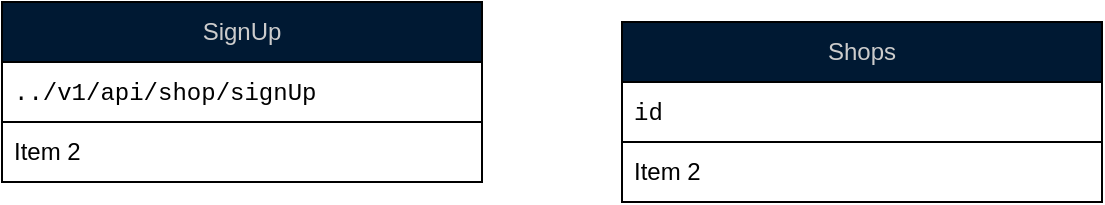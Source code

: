 <mxfile>
    <diagram id="CwanpCDFQP1gqnkH9dcI" name="api">
        <mxGraphModel dx="1061" dy="581" grid="1" gridSize="10" guides="1" tooltips="1" connect="1" arrows="1" fold="1" page="1" pageScale="1" pageWidth="827" pageHeight="1169" math="0" shadow="0">
            <root>
                <mxCell id="0"/>
                <mxCell id="1" parent="0"/>
                <mxCell id="z8sejmV_lhDYQhpb_1CH-3" value="SignUp" style="swimlane;fontStyle=0;childLayout=stackLayout;horizontal=1;startSize=30;horizontalStack=0;resizeParent=1;resizeParentMax=0;resizeLast=0;collapsible=1;marginBottom=0;whiteSpace=wrap;html=1;labelBackgroundColor=none;fontColor=#CCCCCC;swimlaneFillColor=none;gradientColor=none;fillColor=#001933;" vertex="1" parent="1">
                    <mxGeometry x="30" y="40" width="240" height="90" as="geometry"/>
                </mxCell>
                <mxCell id="z8sejmV_lhDYQhpb_1CH-4" value="&lt;span style=&quot;font-family: Menlo, Monaco, &amp;quot;Courier New&amp;quot;, monospace;&quot;&gt;../v1/api/shop/signUp&lt;/span&gt;" style="text;strokeColor=default;fillColor=default;align=left;verticalAlign=middle;spacingLeft=4;spacingRight=4;overflow=hidden;points=[[0,0.5],[1,0.5]];portConstraint=eastwest;rotatable=0;whiteSpace=wrap;html=1;labelBackgroundColor=none;fontColor=default;labelBorderColor=none;" vertex="1" parent="z8sejmV_lhDYQhpb_1CH-3">
                    <mxGeometry y="30" width="240" height="30" as="geometry"/>
                </mxCell>
                <mxCell id="z8sejmV_lhDYQhpb_1CH-5" value="Item 2" style="text;strokeColor=default;fillColor=default;align=left;verticalAlign=middle;spacingLeft=4;spacingRight=4;overflow=hidden;points=[[0,0.5],[1,0.5]];portConstraint=eastwest;rotatable=0;whiteSpace=wrap;html=1;labelBackgroundColor=none;fontColor=default;labelBorderColor=none;" vertex="1" parent="z8sejmV_lhDYQhpb_1CH-3">
                    <mxGeometry y="60" width="240" height="30" as="geometry"/>
                </mxCell>
                <mxCell id="z8sejmV_lhDYQhpb_1CH-7" value="Shops" style="swimlane;fontStyle=0;childLayout=stackLayout;horizontal=1;startSize=30;horizontalStack=0;resizeParent=1;resizeParentMax=0;resizeLast=0;collapsible=1;marginBottom=0;whiteSpace=wrap;html=1;labelBackgroundColor=none;fontColor=#CCCCCC;swimlaneFillColor=none;gradientColor=none;fillColor=#001933;" vertex="1" parent="1">
                    <mxGeometry x="340" y="50" width="240" height="90" as="geometry"/>
                </mxCell>
                <mxCell id="z8sejmV_lhDYQhpb_1CH-8" value="&lt;font face=&quot;Menlo, Monaco, Courier New, monospace&quot;&gt;id&lt;/font&gt;" style="text;strokeColor=default;fillColor=default;align=left;verticalAlign=middle;spacingLeft=4;spacingRight=4;overflow=hidden;points=[[0,0.5],[1,0.5]];portConstraint=eastwest;rotatable=0;whiteSpace=wrap;html=1;labelBackgroundColor=none;fontColor=default;labelBorderColor=none;" vertex="1" parent="z8sejmV_lhDYQhpb_1CH-7">
                    <mxGeometry y="30" width="240" height="30" as="geometry"/>
                </mxCell>
                <mxCell id="z8sejmV_lhDYQhpb_1CH-9" value="Item 2" style="text;strokeColor=default;fillColor=default;align=left;verticalAlign=middle;spacingLeft=4;spacingRight=4;overflow=hidden;points=[[0,0.5],[1,0.5]];portConstraint=eastwest;rotatable=0;whiteSpace=wrap;html=1;labelBackgroundColor=none;fontColor=default;labelBorderColor=none;" vertex="1" parent="z8sejmV_lhDYQhpb_1CH-7">
                    <mxGeometry y="60" width="240" height="30" as="geometry"/>
                </mxCell>
            </root>
        </mxGraphModel>
    </diagram>
    <diagram id="C4s00reNmn515pxBLX9K" name="Page-2">
        <mxGraphModel dx="1061" dy="581" grid="1" gridSize="10" guides="1" tooltips="1" connect="1" arrows="1" fold="1" page="1" pageScale="1" pageWidth="827" pageHeight="1169" math="0" shadow="0">
            <root>
                <mxCell id="0"/>
                <mxCell id="1" parent="0"/>
            </root>
        </mxGraphModel>
    </diagram>
</mxfile>